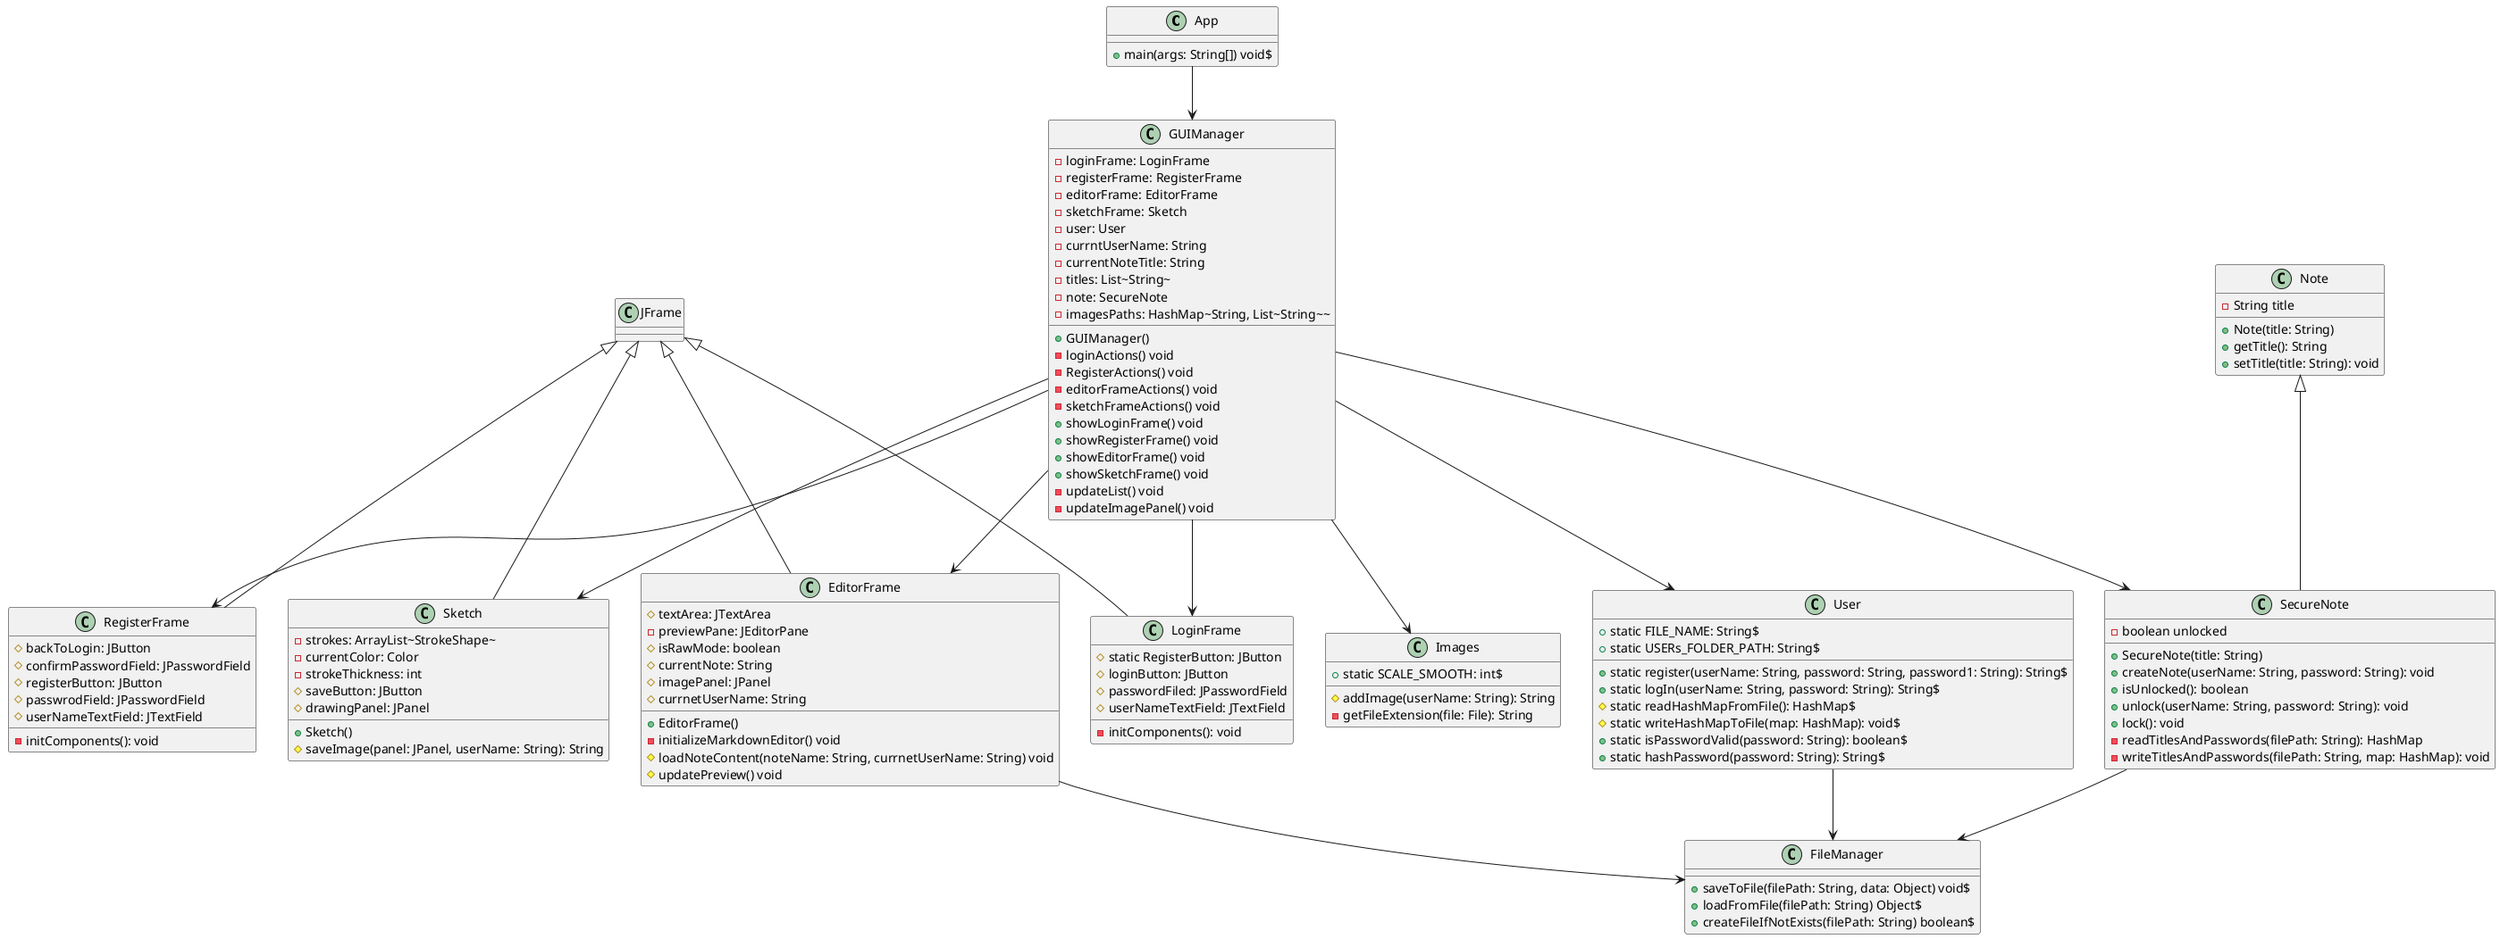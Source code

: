 //https://claude.site/artifacts/a7f3284c-5644-464d-a555-3b1b2a5d6076

@startuml
    class App {
        +main(args: String[]) void$
    }

    class GUIManager {
        -loginFrame: LoginFrame
        -registerFrame: RegisterFrame
        -editorFrame: EditorFrame
        -sketchFrame: Sketch
        -user: User
        -currntUserName: String
        -currentNoteTitle: String
        -titles: List~String~
        -note: SecureNote
        -imagesPaths: HashMap~String, List~String~~
        +GUIManager()
        -loginActions() void
        -RegisterActions() void
        -editorFrameActions() void
        -sketchFrameActions() void
        +showLoginFrame() void
        +showRegisterFrame() void
        +showEditorFrame() void
        +showSketchFrame() void
        -updateList() void
        -updateImagePanel() void
    }

    class EditorFrame {
        #textArea: JTextArea
        -previewPane: JEditorPane
        #isRawMode: boolean
        #currentNote: String
        #imagePanel: JPanel
        #currnetUserName: String
        +EditorFrame()
        -initializeMarkdownEditor() void
        #loadNoteContent(noteName: String, currnetUserName: String) void
        #updatePreview() void
    }

    class FileManager {
        +saveToFile(filePath: String, data: Object) void$
        +loadFromFile(filePath: String) Object$
        +createFileIfNotExists(filePath: String) boolean$
    }

    class Note {
        -String title
        +Note(title: String)
        +getTitle(): String
        +setTitle(title: String): void
    }

    class SecureNote {
        -boolean unlocked
        +SecureNote(title: String)
        +createNote(userName: String, password: String): void
        +isUnlocked(): boolean
        +unlock(userName: String, password: String): void
        +lock(): void
        -readTitlesAndPasswords(filePath: String): HashMap
        -writeTitlesAndPasswords(filePath: String, map: HashMap): void
    }

    class User {
        +static FILE_NAME: String$
        +static USERs_FOLDER_PATH: String$
        +static register(userName: String, password: String, password1: String): String$
        +static logIn(userName: String, password: String): String$
        #static readHashMapFromFile(): HashMap$
        #static writeHashMapToFile(map: HashMap): void$
        +static isPasswordValid(password: String): boolean$
        +static hashPassword(password: String): String$
    }

    class Sketch {
        -strokes: ArrayList~StrokeShape~
        -currentColor: Color
        -strokeThickness: int
        #saveButton: JButton
        #drawingPanel: JPanel
        +Sketch()
        #saveImage(panel: JPanel, userName: String): String
    }

    class LoginFrame {
        #static RegisterButton: JButton
        #loginButton: JButton
        #passwordFiled: JPasswordField
        #userNameTextField: JTextField
        -initComponents(): void
    }

    class RegisterFrame {
        #backToLogin: JButton
        #confirmPasswordField: JPasswordField
        #registerButton: JButton
        #passwrodField: JPasswordField
        #userNameTextField: JTextField
        -initComponents(): void
    }

    class Images {
        +static SCALE_SMOOTH: int$
        #addImage(userName: String): String
        -getFileExtension(file: File): String
    }

    Note <|-- SecureNote
    JFrame <|-- LoginFrame
    JFrame <|-- RegisterFrame
    JFrame <|-- Sketch
    JFrame <|-- EditorFrame
    App --> GUIManager
    GUIManager --> EditorFrame
    GUIManager --> LoginFrame
    GUIManager --> RegisterFrame
    GUIManager --> Sketch
    GUIManager --> SecureNote
    GUIManager --> User
    GUIManager --> Images
    EditorFrame --> FileManager
    SecureNote --> FileManager
    User --> FileManager
@enduml

